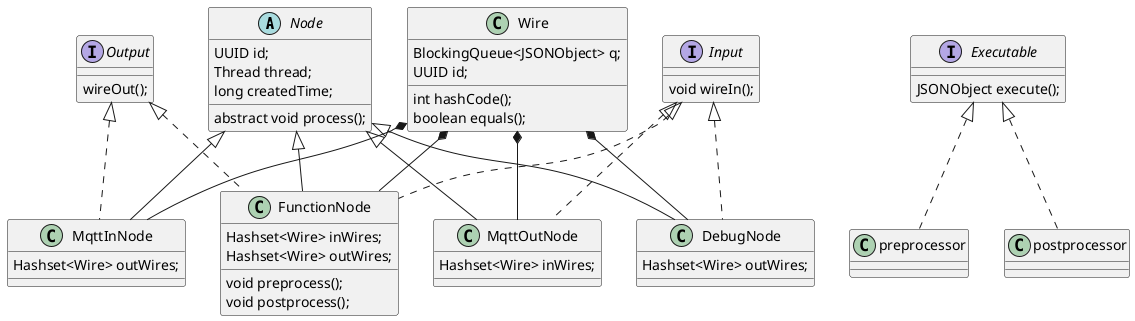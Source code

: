 @startuml

abstract class Node {
    UUID id;
    Thread thread;
    long createdTime;

    abstract void process();
}

class Wire {
    BlockingQueue<JSONObject> q;
    UUID id;

    int hashCode();
    boolean equals();
}

interface Output {
    wireOut();
}

interface Input {
    void wireIn();
}

interface Executable {
    JSONObject execute();
}

class FunctionNode {
    Hashset<Wire> inWires;
    Hashset<Wire> outWires;

    void preprocess();
    void postprocess();
}

class MqttInNode {
    Hashset<Wire> outWires;
}

class MqttOutNode {
    Hashset<Wire> inWires;
}

class DebugNode {
    Hashset<Wire> outWires;
}

Node <|-- MqttInNode
Node <|-- MqttOutNode
Node <|-- FunctionNode
Node <|-- DebugNode

Output <|.. MqttInNode
Input <|.. MqttOutNode

Output <|.. FunctionNode
Input <|.. FunctionNode
Input <|.. DebugNode

Executable <|.. preprocessor
Executable <|.. postprocessor

Wire *-- FunctionNode
Wire *-- MqttInNode
Wire *-- MqttOutNode
Wire *-- DebugNode


@enduml